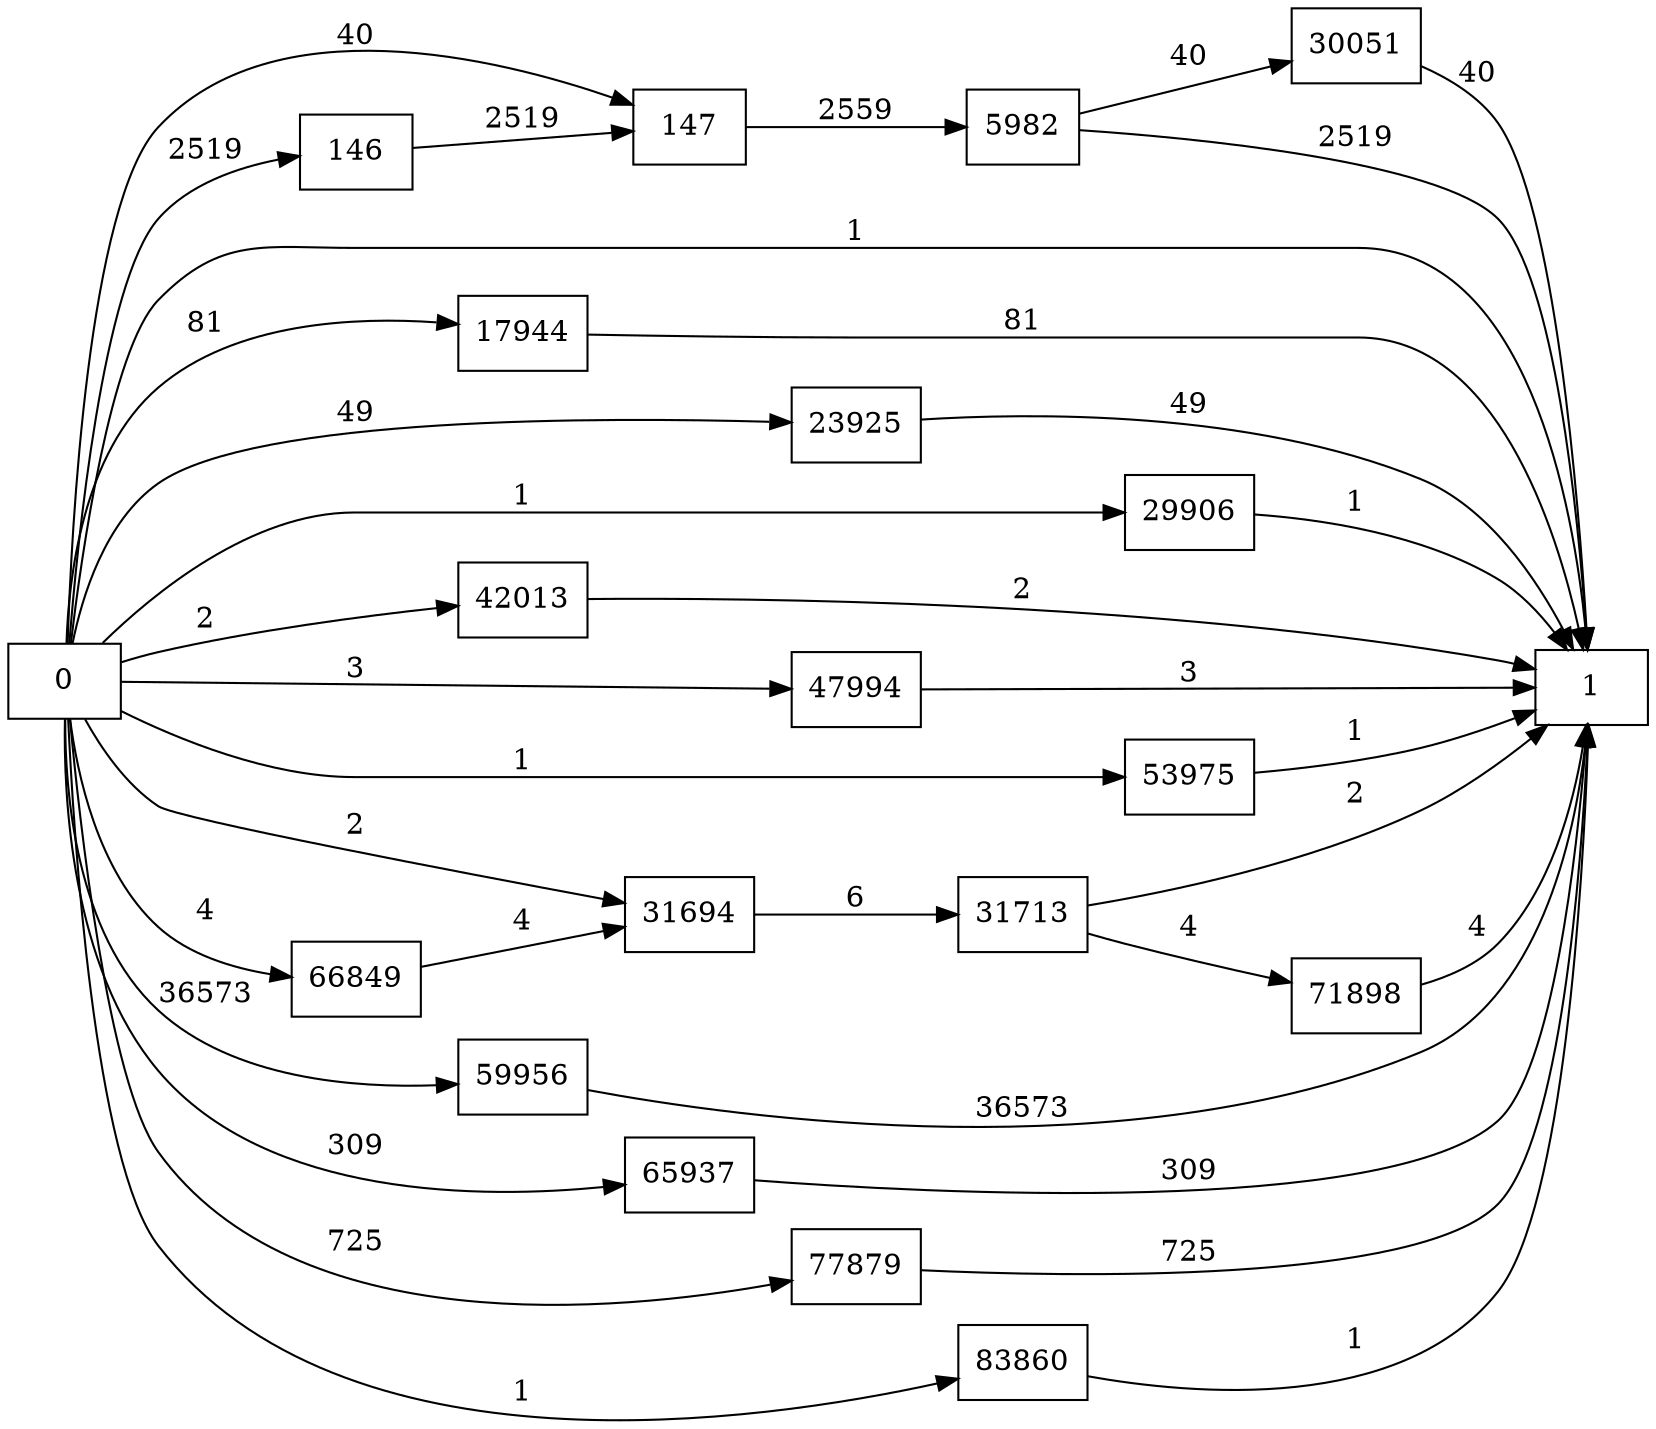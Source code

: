 digraph {
	graph [rankdir=LR]
	node [shape=rectangle]
	146 -> 147 [label=2519]
	147 -> 5982 [label=2559]
	5982 -> 1 [label=2519]
	5982 -> 30051 [label=40]
	17944 -> 1 [label=81]
	23925 -> 1 [label=49]
	29906 -> 1 [label=1]
	30051 -> 1 [label=40]
	31694 -> 31713 [label=6]
	31713 -> 1 [label=2]
	31713 -> 71898 [label=4]
	42013 -> 1 [label=2]
	47994 -> 1 [label=3]
	53975 -> 1 [label=1]
	59956 -> 1 [label=36573]
	65937 -> 1 [label=309]
	66849 -> 31694 [label=4]
	71898 -> 1 [label=4]
	77879 -> 1 [label=725]
	83860 -> 1 [label=1]
	0 -> 147 [label=40]
	0 -> 146 [label=2519]
	0 -> 1 [label=1]
	0 -> 17944 [label=81]
	0 -> 23925 [label=49]
	0 -> 29906 [label=1]
	0 -> 31694 [label=2]
	0 -> 42013 [label=2]
	0 -> 47994 [label=3]
	0 -> 53975 [label=1]
	0 -> 59956 [label=36573]
	0 -> 65937 [label=309]
	0 -> 66849 [label=4]
	0 -> 77879 [label=725]
	0 -> 83860 [label=1]
}
